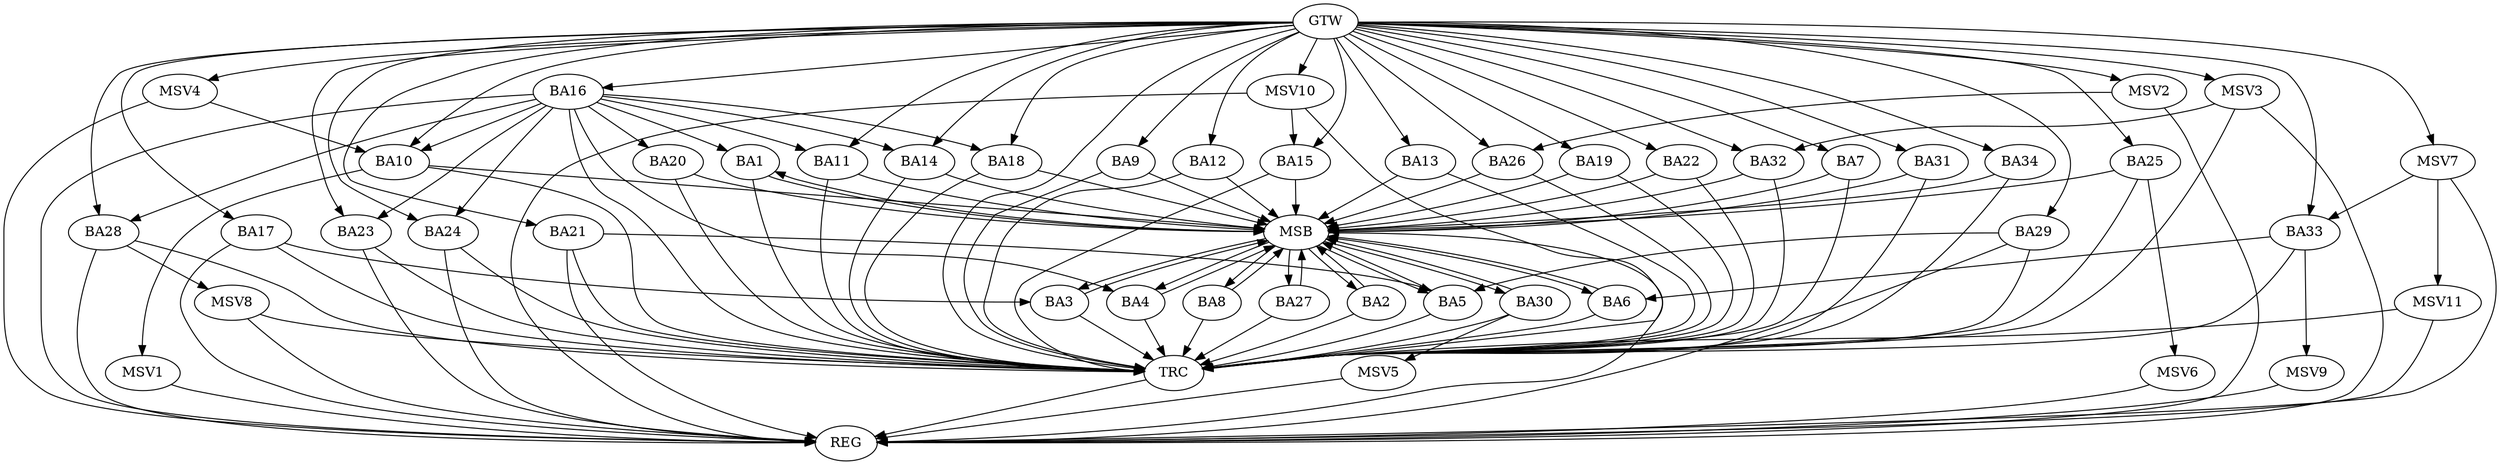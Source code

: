strict digraph G {
  BA1 [ label="BA1" ];
  BA2 [ label="BA2" ];
  BA3 [ label="BA3" ];
  BA4 [ label="BA4" ];
  BA5 [ label="BA5" ];
  BA6 [ label="BA6" ];
  BA7 [ label="BA7" ];
  BA8 [ label="BA8" ];
  BA9 [ label="BA9" ];
  BA10 [ label="BA10" ];
  BA11 [ label="BA11" ];
  BA12 [ label="BA12" ];
  BA13 [ label="BA13" ];
  BA14 [ label="BA14" ];
  BA15 [ label="BA15" ];
  BA16 [ label="BA16" ];
  BA17 [ label="BA17" ];
  BA18 [ label="BA18" ];
  BA19 [ label="BA19" ];
  BA20 [ label="BA20" ];
  BA21 [ label="BA21" ];
  BA22 [ label="BA22" ];
  BA23 [ label="BA23" ];
  BA24 [ label="BA24" ];
  BA25 [ label="BA25" ];
  BA26 [ label="BA26" ];
  BA27 [ label="BA27" ];
  BA28 [ label="BA28" ];
  BA29 [ label="BA29" ];
  BA30 [ label="BA30" ];
  BA31 [ label="BA31" ];
  BA32 [ label="BA32" ];
  BA33 [ label="BA33" ];
  BA34 [ label="BA34" ];
  GTW [ label="GTW" ];
  REG [ label="REG" ];
  MSB [ label="MSB" ];
  TRC [ label="TRC" ];
  MSV1 [ label="MSV1" ];
  MSV2 [ label="MSV2" ];
  MSV3 [ label="MSV3" ];
  MSV4 [ label="MSV4" ];
  MSV5 [ label="MSV5" ];
  MSV6 [ label="MSV6" ];
  MSV7 [ label="MSV7" ];
  MSV8 [ label="MSV8" ];
  MSV9 [ label="MSV9" ];
  MSV10 [ label="MSV10" ];
  MSV11 [ label="MSV11" ];
  BA16 -> BA1;
  BA17 -> BA3;
  BA21 -> BA5;
  BA29 -> BA5;
  BA33 -> BA6;
  GTW -> BA7;
  GTW -> BA9;
  GTW -> BA10;
  GTW -> BA11;
  GTW -> BA12;
  GTW -> BA13;
  GTW -> BA14;
  GTW -> BA15;
  GTW -> BA16;
  GTW -> BA17;
  GTW -> BA18;
  GTW -> BA19;
  GTW -> BA21;
  GTW -> BA22;
  GTW -> BA23;
  GTW -> BA24;
  GTW -> BA25;
  GTW -> BA26;
  GTW -> BA28;
  GTW -> BA29;
  GTW -> BA31;
  GTW -> BA32;
  GTW -> BA33;
  GTW -> BA34;
  BA16 -> REG;
  BA17 -> REG;
  BA21 -> REG;
  BA23 -> REG;
  BA24 -> REG;
  BA28 -> REG;
  BA29 -> REG;
  BA1 -> MSB;
  MSB -> BA2;
  MSB -> REG;
  BA2 -> MSB;
  MSB -> BA1;
  BA3 -> MSB;
  BA4 -> MSB;
  MSB -> BA3;
  BA5 -> MSB;
  BA6 -> MSB;
  BA7 -> MSB;
  BA8 -> MSB;
  BA9 -> MSB;
  BA10 -> MSB;
  BA11 -> MSB;
  MSB -> BA5;
  BA12 -> MSB;
  BA13 -> MSB;
  BA14 -> MSB;
  BA15 -> MSB;
  BA18 -> MSB;
  BA19 -> MSB;
  BA20 -> MSB;
  MSB -> BA8;
  BA22 -> MSB;
  BA25 -> MSB;
  MSB -> BA4;
  BA26 -> MSB;
  BA27 -> MSB;
  BA30 -> MSB;
  BA31 -> MSB;
  MSB -> BA27;
  BA32 -> MSB;
  MSB -> BA6;
  BA34 -> MSB;
  MSB -> BA30;
  BA1 -> TRC;
  BA2 -> TRC;
  BA3 -> TRC;
  BA4 -> TRC;
  BA5 -> TRC;
  BA6 -> TRC;
  BA7 -> TRC;
  BA8 -> TRC;
  BA9 -> TRC;
  BA10 -> TRC;
  BA11 -> TRC;
  BA12 -> TRC;
  BA13 -> TRC;
  BA14 -> TRC;
  BA15 -> TRC;
  BA16 -> TRC;
  BA17 -> TRC;
  BA18 -> TRC;
  BA19 -> TRC;
  BA20 -> TRC;
  BA21 -> TRC;
  BA22 -> TRC;
  BA23 -> TRC;
  BA24 -> TRC;
  BA25 -> TRC;
  BA26 -> TRC;
  BA27 -> TRC;
  BA28 -> TRC;
  BA29 -> TRC;
  BA30 -> TRC;
  BA31 -> TRC;
  BA32 -> TRC;
  BA33 -> TRC;
  BA34 -> TRC;
  GTW -> TRC;
  TRC -> REG;
  BA16 -> BA24;
  BA16 -> BA18;
  BA16 -> BA4;
  BA16 -> BA20;
  BA16 -> BA28;
  BA16 -> BA10;
  BA16 -> BA11;
  BA16 -> BA23;
  BA16 -> BA14;
  BA10 -> MSV1;
  MSV1 -> REG;
  MSV2 -> BA26;
  GTW -> MSV2;
  MSV2 -> REG;
  MSV3 -> BA32;
  GTW -> MSV3;
  MSV3 -> REG;
  MSV3 -> TRC;
  MSV4 -> BA10;
  GTW -> MSV4;
  MSV4 -> REG;
  BA30 -> MSV5;
  MSV5 -> REG;
  BA25 -> MSV6;
  MSV6 -> REG;
  MSV7 -> BA33;
  GTW -> MSV7;
  MSV7 -> REG;
  BA28 -> MSV8;
  MSV8 -> REG;
  MSV8 -> TRC;
  BA33 -> MSV9;
  MSV9 -> REG;
  MSV10 -> BA15;
  GTW -> MSV10;
  MSV10 -> REG;
  MSV10 -> TRC;
  MSV7 -> MSV11;
  MSV11 -> REG;
  MSV11 -> TRC;
}
